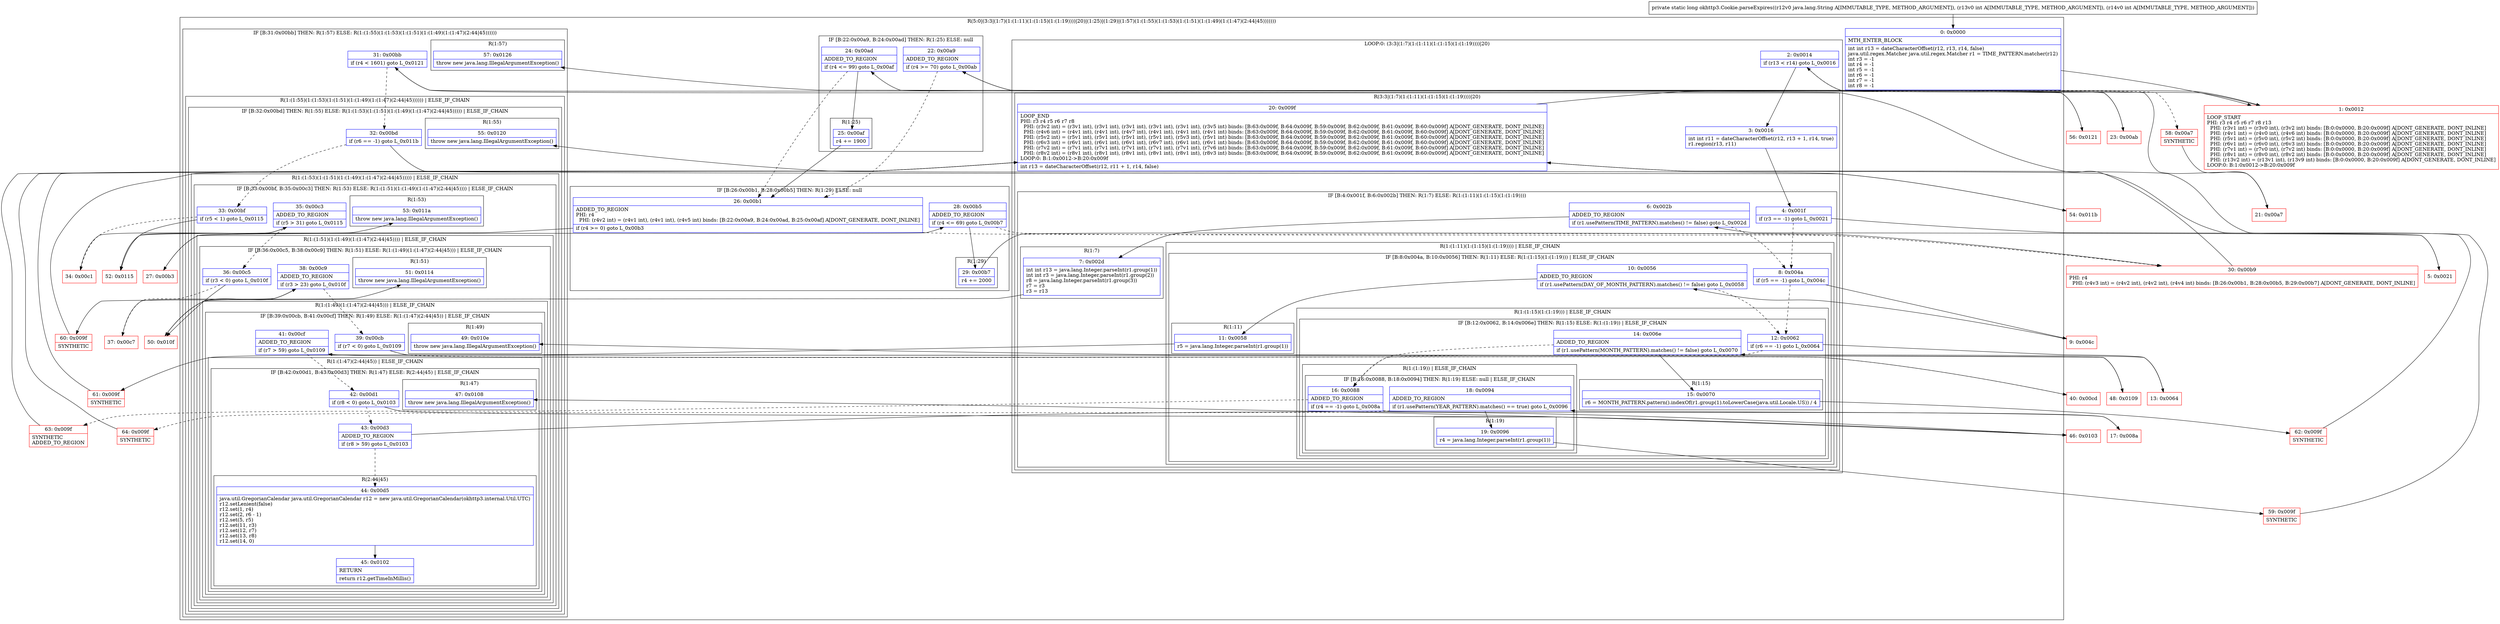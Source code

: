 digraph "CFG forokhttp3.Cookie.parseExpires(Ljava\/lang\/String;II)J" {
subgraph cluster_Region_739520367 {
label = "R(5:0|(3:3|(1:7)(1:(1:11)(1:(1:15)(1:(1:19))))|20)|(1:25)|(1:29)|(1:57)(1:(1:55)(1:(1:53)(1:(1:51)(1:(1:49)(1:(1:47)(2:44|45)))))))";
node [shape=record,color=blue];
Node_0 [shape=record,label="{0\:\ 0x0000|MTH_ENTER_BLOCK\l|int int r13 = dateCharacterOffset(r12, r13, r14, false)\ljava.util.regex.Matcher java.util.regex.Matcher r1 = TIME_PATTERN.matcher(r12)\lint r3 = \-1\lint r4 = \-1\lint r5 = \-1\lint r6 = \-1\lint r7 = \-1\lint r8 = \-1\l}"];
subgraph cluster_LoopRegion_1695403271 {
label = "LOOP:0: (3:3|(1:7)(1:(1:11)(1:(1:15)(1:(1:19))))|20)";
node [shape=record,color=blue];
Node_2 [shape=record,label="{2\:\ 0x0014|if (r13 \< r14) goto L_0x0016\l}"];
subgraph cluster_Region_1431540258 {
label = "R(3:3|(1:7)(1:(1:11)(1:(1:15)(1:(1:19))))|20)";
node [shape=record,color=blue];
Node_3 [shape=record,label="{3\:\ 0x0016|int int r11 = dateCharacterOffset(r12, r13 + 1, r14, true)\lr1.region(r13, r11)\l}"];
subgraph cluster_IfRegion_1953451973 {
label = "IF [B:4:0x001f, B:6:0x002b] THEN: R(1:7) ELSE: R(1:(1:11)(1:(1:15)(1:(1:19))))";
node [shape=record,color=blue];
Node_4 [shape=record,label="{4\:\ 0x001f|if (r3 == \-1) goto L_0x0021\l}"];
Node_6 [shape=record,label="{6\:\ 0x002b|ADDED_TO_REGION\l|if (r1.usePattern(TIME_PATTERN).matches() != false) goto L_0x002d\l}"];
subgraph cluster_Region_2039310704 {
label = "R(1:7)";
node [shape=record,color=blue];
Node_7 [shape=record,label="{7\:\ 0x002d|int int r13 = java.lang.Integer.parseInt(r1.group(1))\lint int r3 = java.lang.Integer.parseInt(r1.group(2))\lr8 = java.lang.Integer.parseInt(r1.group(3))\lr7 = r3\lr3 = r13\l}"];
}
subgraph cluster_Region_895476534 {
label = "R(1:(1:11)(1:(1:15)(1:(1:19)))) | ELSE_IF_CHAIN\l";
node [shape=record,color=blue];
subgraph cluster_IfRegion_805709537 {
label = "IF [B:8:0x004a, B:10:0x0056] THEN: R(1:11) ELSE: R(1:(1:15)(1:(1:19))) | ELSE_IF_CHAIN\l";
node [shape=record,color=blue];
Node_8 [shape=record,label="{8\:\ 0x004a|if (r5 == \-1) goto L_0x004c\l}"];
Node_10 [shape=record,label="{10\:\ 0x0056|ADDED_TO_REGION\l|if (r1.usePattern(DAY_OF_MONTH_PATTERN).matches() != false) goto L_0x0058\l}"];
subgraph cluster_Region_1005105171 {
label = "R(1:11)";
node [shape=record,color=blue];
Node_11 [shape=record,label="{11\:\ 0x0058|r5 = java.lang.Integer.parseInt(r1.group(1))\l}"];
}
subgraph cluster_Region_2007938527 {
label = "R(1:(1:15)(1:(1:19))) | ELSE_IF_CHAIN\l";
node [shape=record,color=blue];
subgraph cluster_IfRegion_897044940 {
label = "IF [B:12:0x0062, B:14:0x006e] THEN: R(1:15) ELSE: R(1:(1:19)) | ELSE_IF_CHAIN\l";
node [shape=record,color=blue];
Node_12 [shape=record,label="{12\:\ 0x0062|if (r6 == \-1) goto L_0x0064\l}"];
Node_14 [shape=record,label="{14\:\ 0x006e|ADDED_TO_REGION\l|if (r1.usePattern(MONTH_PATTERN).matches() != false) goto L_0x0070\l}"];
subgraph cluster_Region_665057531 {
label = "R(1:15)";
node [shape=record,color=blue];
Node_15 [shape=record,label="{15\:\ 0x0070|r6 = MONTH_PATTERN.pattern().indexOf(r1.group(1).toLowerCase(java.util.Locale.US)) \/ 4\l}"];
}
subgraph cluster_Region_2102356330 {
label = "R(1:(1:19)) | ELSE_IF_CHAIN\l";
node [shape=record,color=blue];
subgraph cluster_IfRegion_647226304 {
label = "IF [B:16:0x0088, B:18:0x0094] THEN: R(1:19) ELSE: null | ELSE_IF_CHAIN\l";
node [shape=record,color=blue];
Node_16 [shape=record,label="{16\:\ 0x0088|ADDED_TO_REGION\l|if (r4 == \-1) goto L_0x008a\l}"];
Node_18 [shape=record,label="{18\:\ 0x0094|ADDED_TO_REGION\l|if (r1.usePattern(YEAR_PATTERN).matches() == true) goto L_0x0096\l}"];
subgraph cluster_Region_1476765481 {
label = "R(1:19)";
node [shape=record,color=blue];
Node_19 [shape=record,label="{19\:\ 0x0096|r4 = java.lang.Integer.parseInt(r1.group(1))\l}"];
}
}
}
}
}
}
}
}
Node_20 [shape=record,label="{20\:\ 0x009f|LOOP_END\lPHI: r3 r4 r5 r6 r7 r8 \l  PHI: (r3v2 int) = (r3v1 int), (r3v1 int), (r3v1 int), (r3v1 int), (r3v1 int), (r3v5 int) binds: [B:63:0x009f, B:64:0x009f, B:59:0x009f, B:62:0x009f, B:61:0x009f, B:60:0x009f] A[DONT_GENERATE, DONT_INLINE]\l  PHI: (r4v6 int) = (r4v1 int), (r4v1 int), (r4v7 int), (r4v1 int), (r4v1 int), (r4v1 int) binds: [B:63:0x009f, B:64:0x009f, B:59:0x009f, B:62:0x009f, B:61:0x009f, B:60:0x009f] A[DONT_GENERATE, DONT_INLINE]\l  PHI: (r5v2 int) = (r5v1 int), (r5v1 int), (r5v1 int), (r5v1 int), (r5v3 int), (r5v1 int) binds: [B:63:0x009f, B:64:0x009f, B:59:0x009f, B:62:0x009f, B:61:0x009f, B:60:0x009f] A[DONT_GENERATE, DONT_INLINE]\l  PHI: (r6v3 int) = (r6v1 int), (r6v1 int), (r6v1 int), (r6v7 int), (r6v1 int), (r6v1 int) binds: [B:63:0x009f, B:64:0x009f, B:59:0x009f, B:62:0x009f, B:61:0x009f, B:60:0x009f] A[DONT_GENERATE, DONT_INLINE]\l  PHI: (r7v2 int) = (r7v1 int), (r7v1 int), (r7v1 int), (r7v1 int), (r7v1 int), (r7v6 int) binds: [B:63:0x009f, B:64:0x009f, B:59:0x009f, B:62:0x009f, B:61:0x009f, B:60:0x009f] A[DONT_GENERATE, DONT_INLINE]\l  PHI: (r8v2 int) = (r8v1 int), (r8v1 int), (r8v1 int), (r8v1 int), (r8v1 int), (r8v3 int) binds: [B:63:0x009f, B:64:0x009f, B:59:0x009f, B:62:0x009f, B:61:0x009f, B:60:0x009f] A[DONT_GENERATE, DONT_INLINE]\lLOOP:0: B:1:0x0012\-\>B:20:0x009f\l|int r13 = dateCharacterOffset(r12, r11 + 1, r14, false)\l}"];
}
}
subgraph cluster_IfRegion_1273992664 {
label = "IF [B:22:0x00a9, B:24:0x00ad] THEN: R(1:25) ELSE: null";
node [shape=record,color=blue];
Node_22 [shape=record,label="{22\:\ 0x00a9|ADDED_TO_REGION\l|if (r4 \>= 70) goto L_0x00ab\l}"];
Node_24 [shape=record,label="{24\:\ 0x00ad|ADDED_TO_REGION\l|if (r4 \<= 99) goto L_0x00af\l}"];
subgraph cluster_Region_668340258 {
label = "R(1:25)";
node [shape=record,color=blue];
Node_25 [shape=record,label="{25\:\ 0x00af|r4 += 1900\l}"];
}
}
subgraph cluster_IfRegion_2099626742 {
label = "IF [B:26:0x00b1, B:28:0x00b5] THEN: R(1:29) ELSE: null";
node [shape=record,color=blue];
Node_26 [shape=record,label="{26\:\ 0x00b1|ADDED_TO_REGION\lPHI: r4 \l  PHI: (r4v2 int) = (r4v1 int), (r4v1 int), (r4v5 int) binds: [B:22:0x00a9, B:24:0x00ad, B:25:0x00af] A[DONT_GENERATE, DONT_INLINE]\l|if (r4 \>= 0) goto L_0x00b3\l}"];
Node_28 [shape=record,label="{28\:\ 0x00b5|ADDED_TO_REGION\l|if (r4 \<= 69) goto L_0x00b7\l}"];
subgraph cluster_Region_1377819047 {
label = "R(1:29)";
node [shape=record,color=blue];
Node_29 [shape=record,label="{29\:\ 0x00b7|r4 += 2000\l}"];
}
}
subgraph cluster_IfRegion_1373367828 {
label = "IF [B:31:0x00bb] THEN: R(1:57) ELSE: R(1:(1:55)(1:(1:53)(1:(1:51)(1:(1:49)(1:(1:47)(2:44|45))))))";
node [shape=record,color=blue];
Node_31 [shape=record,label="{31\:\ 0x00bb|if (r4 \< 1601) goto L_0x0121\l}"];
subgraph cluster_Region_543047617 {
label = "R(1:57)";
node [shape=record,color=blue];
Node_57 [shape=record,label="{57\:\ 0x0126|throw new java.lang.IllegalArgumentException()\l}"];
}
subgraph cluster_Region_1783770799 {
label = "R(1:(1:55)(1:(1:53)(1:(1:51)(1:(1:49)(1:(1:47)(2:44|45)))))) | ELSE_IF_CHAIN\l";
node [shape=record,color=blue];
subgraph cluster_IfRegion_1911406403 {
label = "IF [B:32:0x00bd] THEN: R(1:55) ELSE: R(1:(1:53)(1:(1:51)(1:(1:49)(1:(1:47)(2:44|45))))) | ELSE_IF_CHAIN\l";
node [shape=record,color=blue];
Node_32 [shape=record,label="{32\:\ 0x00bd|if (r6 == \-1) goto L_0x011b\l}"];
subgraph cluster_Region_1750101623 {
label = "R(1:55)";
node [shape=record,color=blue];
Node_55 [shape=record,label="{55\:\ 0x0120|throw new java.lang.IllegalArgumentException()\l}"];
}
subgraph cluster_Region_1850891822 {
label = "R(1:(1:53)(1:(1:51)(1:(1:49)(1:(1:47)(2:44|45))))) | ELSE_IF_CHAIN\l";
node [shape=record,color=blue];
subgraph cluster_IfRegion_1176216333 {
label = "IF [B:33:0x00bf, B:35:0x00c3] THEN: R(1:53) ELSE: R(1:(1:51)(1:(1:49)(1:(1:47)(2:44|45)))) | ELSE_IF_CHAIN\l";
node [shape=record,color=blue];
Node_33 [shape=record,label="{33\:\ 0x00bf|if (r5 \< 1) goto L_0x0115\l}"];
Node_35 [shape=record,label="{35\:\ 0x00c3|ADDED_TO_REGION\l|if (r5 \> 31) goto L_0x0115\l}"];
subgraph cluster_Region_1059308562 {
label = "R(1:53)";
node [shape=record,color=blue];
Node_53 [shape=record,label="{53\:\ 0x011a|throw new java.lang.IllegalArgumentException()\l}"];
}
subgraph cluster_Region_1157603855 {
label = "R(1:(1:51)(1:(1:49)(1:(1:47)(2:44|45)))) | ELSE_IF_CHAIN\l";
node [shape=record,color=blue];
subgraph cluster_IfRegion_1400370260 {
label = "IF [B:36:0x00c5, B:38:0x00c9] THEN: R(1:51) ELSE: R(1:(1:49)(1:(1:47)(2:44|45))) | ELSE_IF_CHAIN\l";
node [shape=record,color=blue];
Node_36 [shape=record,label="{36\:\ 0x00c5|if (r3 \< 0) goto L_0x010f\l}"];
Node_38 [shape=record,label="{38\:\ 0x00c9|ADDED_TO_REGION\l|if (r3 \> 23) goto L_0x010f\l}"];
subgraph cluster_Region_792158001 {
label = "R(1:51)";
node [shape=record,color=blue];
Node_51 [shape=record,label="{51\:\ 0x0114|throw new java.lang.IllegalArgumentException()\l}"];
}
subgraph cluster_Region_1399375831 {
label = "R(1:(1:49)(1:(1:47)(2:44|45))) | ELSE_IF_CHAIN\l";
node [shape=record,color=blue];
subgraph cluster_IfRegion_571269626 {
label = "IF [B:39:0x00cb, B:41:0x00cf] THEN: R(1:49) ELSE: R(1:(1:47)(2:44|45)) | ELSE_IF_CHAIN\l";
node [shape=record,color=blue];
Node_39 [shape=record,label="{39\:\ 0x00cb|if (r7 \< 0) goto L_0x0109\l}"];
Node_41 [shape=record,label="{41\:\ 0x00cf|ADDED_TO_REGION\l|if (r7 \> 59) goto L_0x0109\l}"];
subgraph cluster_Region_1925880572 {
label = "R(1:49)";
node [shape=record,color=blue];
Node_49 [shape=record,label="{49\:\ 0x010e|throw new java.lang.IllegalArgumentException()\l}"];
}
subgraph cluster_Region_1268560240 {
label = "R(1:(1:47)(2:44|45)) | ELSE_IF_CHAIN\l";
node [shape=record,color=blue];
subgraph cluster_IfRegion_749273313 {
label = "IF [B:42:0x00d1, B:43:0x00d3] THEN: R(1:47) ELSE: R(2:44|45) | ELSE_IF_CHAIN\l";
node [shape=record,color=blue];
Node_42 [shape=record,label="{42\:\ 0x00d1|if (r8 \< 0) goto L_0x0103\l}"];
Node_43 [shape=record,label="{43\:\ 0x00d3|ADDED_TO_REGION\l|if (r8 \> 59) goto L_0x0103\l}"];
subgraph cluster_Region_1581752805 {
label = "R(1:47)";
node [shape=record,color=blue];
Node_47 [shape=record,label="{47\:\ 0x0108|throw new java.lang.IllegalArgumentException()\l}"];
}
subgraph cluster_Region_1798028001 {
label = "R(2:44|45)";
node [shape=record,color=blue];
Node_44 [shape=record,label="{44\:\ 0x00d5|java.util.GregorianCalendar java.util.GregorianCalendar r12 = new java.util.GregorianCalendar(okhttp3.internal.Util.UTC)\lr12.setLenient(false)\lr12.set(1, r4)\lr12.set(2, r6 \- 1)\lr12.set(5, r5)\lr12.set(11, r3)\lr12.set(12, r7)\lr12.set(13, r8)\lr12.set(14, 0)\l}"];
Node_45 [shape=record,label="{45\:\ 0x0102|RETURN\l|return r12.getTimeInMillis()\l}"];
}
}
}
}
}
}
}
}
}
}
}
}
}
Node_1 [shape=record,color=red,label="{1\:\ 0x0012|LOOP_START\lPHI: r3 r4 r5 r6 r7 r8 r13 \l  PHI: (r3v1 int) = (r3v0 int), (r3v2 int) binds: [B:0:0x0000, B:20:0x009f] A[DONT_GENERATE, DONT_INLINE]\l  PHI: (r4v1 int) = (r4v0 int), (r4v6 int) binds: [B:0:0x0000, B:20:0x009f] A[DONT_GENERATE, DONT_INLINE]\l  PHI: (r5v1 int) = (r5v0 int), (r5v2 int) binds: [B:0:0x0000, B:20:0x009f] A[DONT_GENERATE, DONT_INLINE]\l  PHI: (r6v1 int) = (r6v0 int), (r6v3 int) binds: [B:0:0x0000, B:20:0x009f] A[DONT_GENERATE, DONT_INLINE]\l  PHI: (r7v1 int) = (r7v0 int), (r7v2 int) binds: [B:0:0x0000, B:20:0x009f] A[DONT_GENERATE, DONT_INLINE]\l  PHI: (r8v1 int) = (r8v0 int), (r8v2 int) binds: [B:0:0x0000, B:20:0x009f] A[DONT_GENERATE, DONT_INLINE]\l  PHI: (r13v2 int) = (r13v1 int), (r13v9 int) binds: [B:0:0x0000, B:20:0x009f] A[DONT_GENERATE, DONT_INLINE]\lLOOP:0: B:1:0x0012\-\>B:20:0x009f\l}"];
Node_5 [shape=record,color=red,label="{5\:\ 0x0021}"];
Node_9 [shape=record,color=red,label="{9\:\ 0x004c}"];
Node_13 [shape=record,color=red,label="{13\:\ 0x0064}"];
Node_17 [shape=record,color=red,label="{17\:\ 0x008a}"];
Node_21 [shape=record,color=red,label="{21\:\ 0x00a7}"];
Node_23 [shape=record,color=red,label="{23\:\ 0x00ab}"];
Node_27 [shape=record,color=red,label="{27\:\ 0x00b3}"];
Node_30 [shape=record,color=red,label="{30\:\ 0x00b9|PHI: r4 \l  PHI: (r4v3 int) = (r4v2 int), (r4v2 int), (r4v4 int) binds: [B:26:0x00b1, B:28:0x00b5, B:29:0x00b7] A[DONT_GENERATE, DONT_INLINE]\l}"];
Node_34 [shape=record,color=red,label="{34\:\ 0x00c1}"];
Node_37 [shape=record,color=red,label="{37\:\ 0x00c7}"];
Node_40 [shape=record,color=red,label="{40\:\ 0x00cd}"];
Node_46 [shape=record,color=red,label="{46\:\ 0x0103}"];
Node_48 [shape=record,color=red,label="{48\:\ 0x0109}"];
Node_50 [shape=record,color=red,label="{50\:\ 0x010f}"];
Node_52 [shape=record,color=red,label="{52\:\ 0x0115}"];
Node_54 [shape=record,color=red,label="{54\:\ 0x011b}"];
Node_56 [shape=record,color=red,label="{56\:\ 0x0121}"];
Node_58 [shape=record,color=red,label="{58\:\ 0x00a7|SYNTHETIC\l}"];
Node_59 [shape=record,color=red,label="{59\:\ 0x009f|SYNTHETIC\l}"];
Node_60 [shape=record,color=red,label="{60\:\ 0x009f|SYNTHETIC\l}"];
Node_61 [shape=record,color=red,label="{61\:\ 0x009f|SYNTHETIC\l}"];
Node_62 [shape=record,color=red,label="{62\:\ 0x009f|SYNTHETIC\l}"];
Node_63 [shape=record,color=red,label="{63\:\ 0x009f|SYNTHETIC\lADDED_TO_REGION\l}"];
Node_64 [shape=record,color=red,label="{64\:\ 0x009f|SYNTHETIC\l}"];
MethodNode[shape=record,label="{private static long okhttp3.Cookie.parseExpires((r12v0 java.lang.String A[IMMUTABLE_TYPE, METHOD_ARGUMENT]), (r13v0 int A[IMMUTABLE_TYPE, METHOD_ARGUMENT]), (r14v0 int A[IMMUTABLE_TYPE, METHOD_ARGUMENT])) }"];
MethodNode -> Node_0;
Node_0 -> Node_1;
Node_2 -> Node_3;
Node_2 -> Node_58[style=dashed];
Node_3 -> Node_4;
Node_4 -> Node_5;
Node_4 -> Node_8[style=dashed];
Node_6 -> Node_7;
Node_6 -> Node_8[style=dashed];
Node_7 -> Node_60;
Node_8 -> Node_9;
Node_8 -> Node_12[style=dashed];
Node_10 -> Node_11;
Node_10 -> Node_12[style=dashed];
Node_11 -> Node_61;
Node_12 -> Node_13;
Node_12 -> Node_16[style=dashed];
Node_14 -> Node_15;
Node_14 -> Node_16[style=dashed];
Node_15 -> Node_62;
Node_16 -> Node_17;
Node_16 -> Node_63[style=dashed];
Node_18 -> Node_19;
Node_18 -> Node_64[style=dashed];
Node_19 -> Node_59;
Node_20 -> Node_1;
Node_22 -> Node_23;
Node_22 -> Node_26[style=dashed];
Node_24 -> Node_25;
Node_24 -> Node_26[style=dashed];
Node_25 -> Node_26;
Node_26 -> Node_27;
Node_26 -> Node_30[style=dashed];
Node_28 -> Node_29;
Node_28 -> Node_30[style=dashed];
Node_29 -> Node_30;
Node_31 -> Node_32[style=dashed];
Node_31 -> Node_56;
Node_32 -> Node_33[style=dashed];
Node_32 -> Node_54;
Node_33 -> Node_34[style=dashed];
Node_33 -> Node_52;
Node_35 -> Node_36[style=dashed];
Node_35 -> Node_52;
Node_36 -> Node_37[style=dashed];
Node_36 -> Node_50;
Node_38 -> Node_39[style=dashed];
Node_38 -> Node_50;
Node_39 -> Node_40[style=dashed];
Node_39 -> Node_48;
Node_41 -> Node_42[style=dashed];
Node_41 -> Node_48;
Node_42 -> Node_43[style=dashed];
Node_42 -> Node_46;
Node_43 -> Node_44[style=dashed];
Node_43 -> Node_46;
Node_44 -> Node_45;
Node_1 -> Node_2;
Node_5 -> Node_6;
Node_9 -> Node_10;
Node_13 -> Node_14;
Node_17 -> Node_18;
Node_21 -> Node_22;
Node_23 -> Node_24;
Node_27 -> Node_28;
Node_30 -> Node_31;
Node_34 -> Node_35;
Node_37 -> Node_38;
Node_40 -> Node_41;
Node_46 -> Node_47;
Node_48 -> Node_49;
Node_50 -> Node_51;
Node_52 -> Node_53;
Node_54 -> Node_55;
Node_56 -> Node_57;
Node_58 -> Node_21;
Node_59 -> Node_20;
Node_60 -> Node_20;
Node_61 -> Node_20;
Node_62 -> Node_20;
Node_63 -> Node_20;
Node_64 -> Node_20;
}

